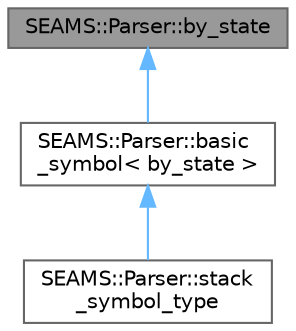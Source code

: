 digraph "SEAMS::Parser::by_state"
{
 // LATEX_PDF_SIZE
  bgcolor="transparent";
  edge [fontname=Helvetica,fontsize=10,labelfontname=Helvetica,labelfontsize=10];
  node [fontname=Helvetica,fontsize=10,shape=box,height=0.2,width=0.4];
  Node1 [id="Node000001",label="SEAMS::Parser::by_state",height=0.2,width=0.4,color="gray40", fillcolor="grey60", style="filled", fontcolor="black",tooltip="Type access provider for state based symbols."];
  Node1 -> Node2 [id="edge1_Node000001_Node000002",dir="back",color="steelblue1",style="solid",tooltip=" "];
  Node2 [id="Node000002",label="SEAMS::Parser::basic\l_symbol\< by_state \>",height=0.2,width=0.4,color="gray40", fillcolor="white", style="filled",URL="$structSEAMS_1_1Parser_1_1basic__symbol.html",tooltip=" "];
  Node2 -> Node3 [id="edge2_Node000002_Node000003",dir="back",color="steelblue1",style="solid",tooltip=" "];
  Node3 [id="Node000003",label="SEAMS::Parser::stack\l_symbol_type",height=0.2,width=0.4,color="gray40", fillcolor="white", style="filled",URL="$structSEAMS_1_1Parser_1_1stack__symbol__type.html",tooltip="\"Internal\" symbol: element of the stack."];
}
